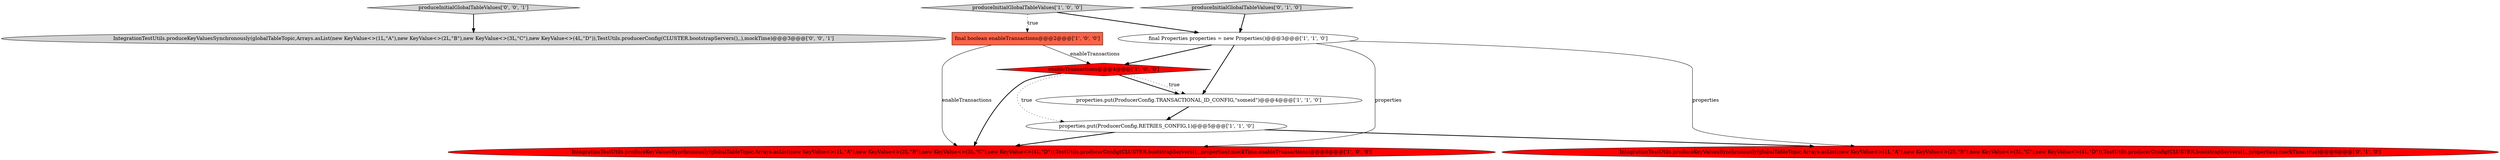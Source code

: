 digraph {
10 [style = filled, label = "IntegrationTestUtils.produceKeyValuesSynchronously(globalTableTopic,Arrays.asList(new KeyValue<>(1L,\"A\"),new KeyValue<>(2L,\"B\"),new KeyValue<>(3L,\"C\"),new KeyValue<>(4L,\"D\")),TestUtils.producerConfig(CLUSTER.bootstrapServers(),,),mockTime)@@@3@@@['0', '0', '1']", fillcolor = lightgray, shape = ellipse image = "AAA0AAABBB3BBB"];
5 [style = filled, label = "IntegrationTestUtils.produceKeyValuesSynchronously(globalTableTopic,Arrays.asList(new KeyValue<>(1L,\"A\"),new KeyValue<>(2L,\"B\"),new KeyValue<>(3L,\"C\"),new KeyValue<>(4L,\"D\")),TestUtils.producerConfig(CLUSTER.bootstrapServers(),,,properties),mockTime,enableTransactions)@@@8@@@['1', '0', '0']", fillcolor = red, shape = ellipse image = "AAA1AAABBB1BBB"];
2 [style = filled, label = "enableTransactions@@@4@@@['1', '0', '0']", fillcolor = red, shape = diamond image = "AAA1AAABBB1BBB"];
6 [style = filled, label = "final boolean enableTransactions@@@2@@@['1', '0', '0']", fillcolor = tomato, shape = box image = "AAA1AAABBB1BBB"];
7 [style = filled, label = "produceInitialGlobalTableValues['0', '1', '0']", fillcolor = lightgray, shape = diamond image = "AAA0AAABBB2BBB"];
9 [style = filled, label = "produceInitialGlobalTableValues['0', '0', '1']", fillcolor = lightgray, shape = diamond image = "AAA0AAABBB3BBB"];
4 [style = filled, label = "properties.put(ProducerConfig.TRANSACTIONAL_ID_CONFIG,\"someid\")@@@4@@@['1', '1', '0']", fillcolor = white, shape = ellipse image = "AAA0AAABBB1BBB"];
8 [style = filled, label = "IntegrationTestUtils.produceKeyValuesSynchronously(globalTableTopic,Arrays.asList(new KeyValue<>(1L,\"A\"),new KeyValue<>(2L,\"B\"),new KeyValue<>(3L,\"C\"),new KeyValue<>(4L,\"D\")),TestUtils.producerConfig(CLUSTER.bootstrapServers(),,,properties),mockTime,true)@@@6@@@['0', '1', '0']", fillcolor = red, shape = ellipse image = "AAA1AAABBB2BBB"];
0 [style = filled, label = "final Properties properties = new Properties()@@@3@@@['1', '1', '0']", fillcolor = white, shape = ellipse image = "AAA0AAABBB1BBB"];
1 [style = filled, label = "produceInitialGlobalTableValues['1', '0', '0']", fillcolor = lightgray, shape = diamond image = "AAA0AAABBB1BBB"];
3 [style = filled, label = "properties.put(ProducerConfig.RETRIES_CONFIG,1)@@@5@@@['1', '1', '0']", fillcolor = white, shape = ellipse image = "AAA0AAABBB1BBB"];
2->3 [style = dotted, label="true"];
4->3 [style = bold, label=""];
1->6 [style = dotted, label="true"];
3->5 [style = bold, label=""];
2->5 [style = bold, label=""];
7->0 [style = bold, label=""];
1->0 [style = bold, label=""];
9->10 [style = bold, label=""];
0->8 [style = solid, label="properties"];
0->5 [style = solid, label="properties"];
2->4 [style = bold, label=""];
6->5 [style = solid, label="enableTransactions"];
0->4 [style = bold, label=""];
3->8 [style = bold, label=""];
2->4 [style = dotted, label="true"];
0->2 [style = bold, label=""];
6->2 [style = solid, label="enableTransactions"];
}
